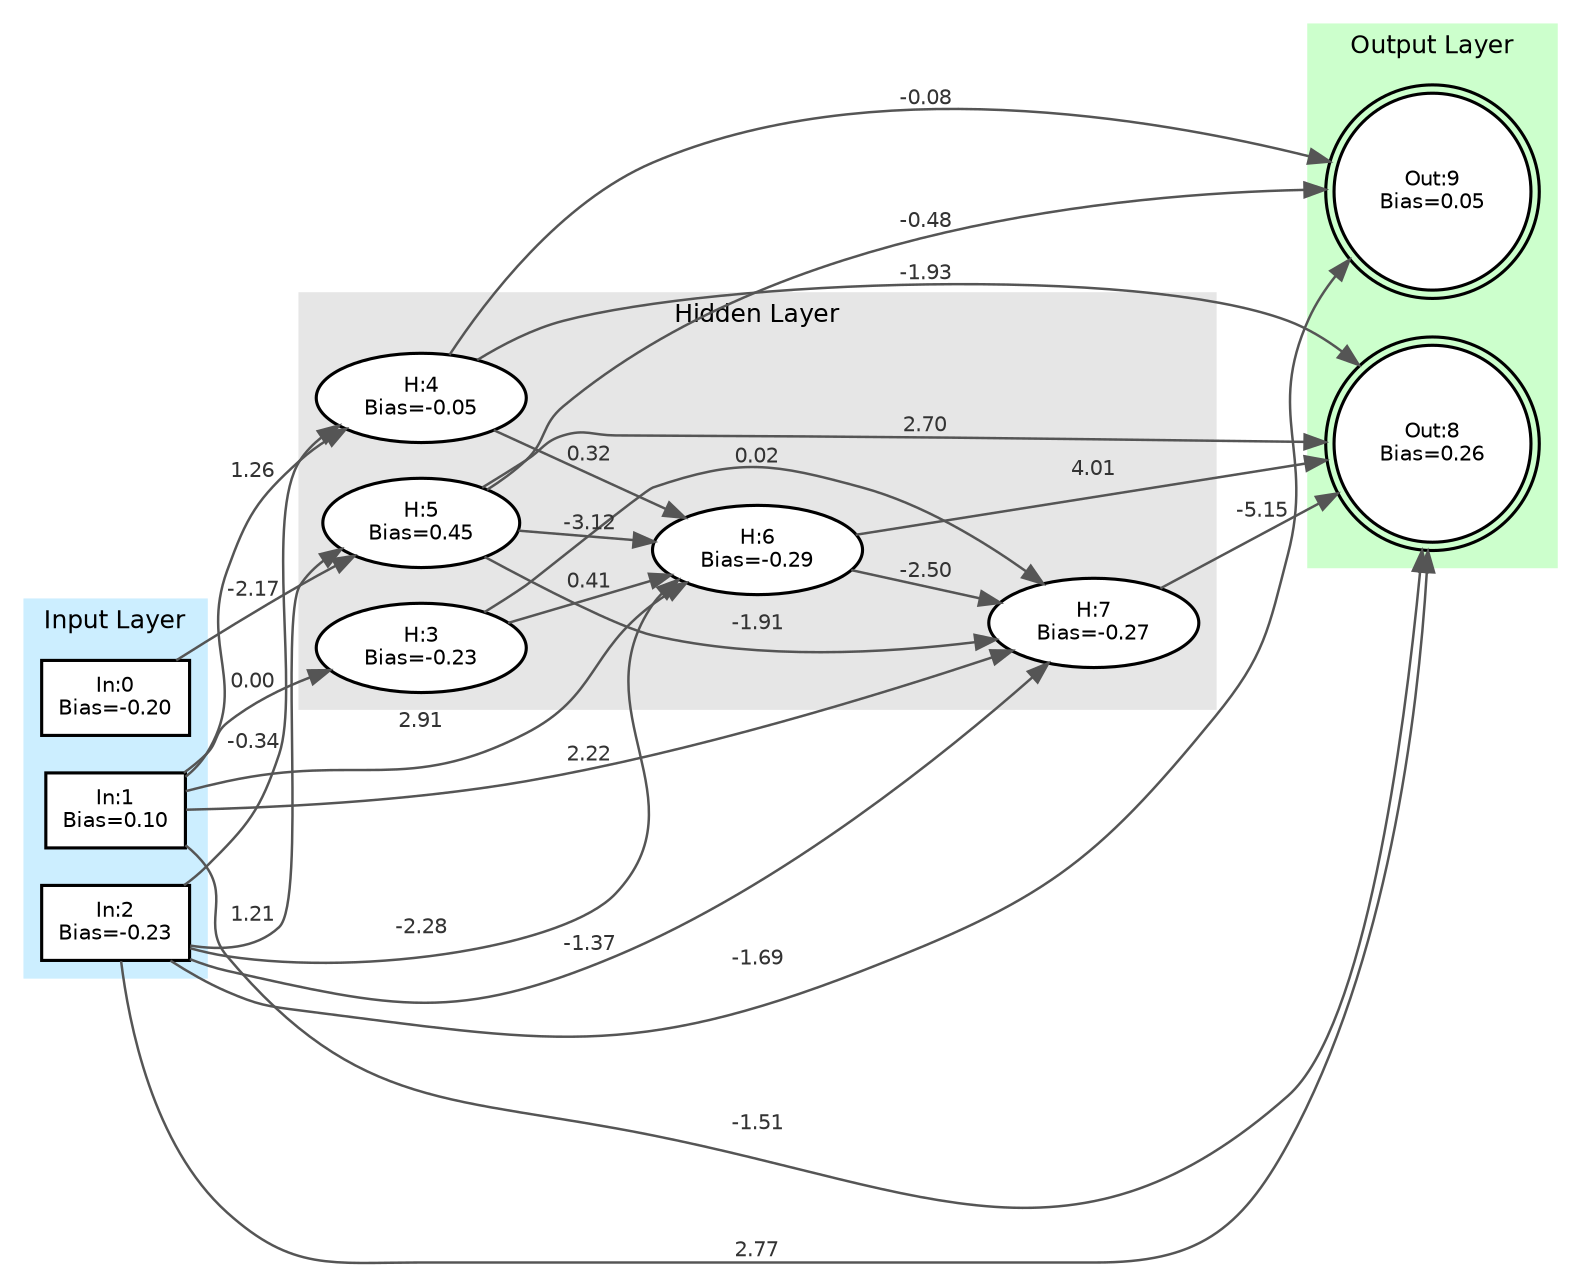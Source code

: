 digraph Minet {
    // Use left-to-right orientation
    rankdir=LR;
    graph [layout=dot, fontname="Helvetica", fontsize=12];
    node [fontname="Helvetica", fontsize=10];
    edge [fontname="Helvetica", fontsize=10];

    subgraph cluster_inputs {
        style=filled;
        color="#cceeff";
        penwidth=1.5;
        label="Input Layer";
        labelloc="top";
        labeljust="center";
        rank=same;
        neuron_0 [shape=box, style=filled, fillcolor=white, penwidth=1.5, label="In:0\nBias=-0.20"];
        neuron_1 [shape=box, style=filled, fillcolor=white, penwidth=1.5, label="In:1\nBias=0.10"];
        neuron_2 [shape=box, style=filled, fillcolor=white, penwidth=1.5, label="In:2\nBias=-0.23"];
    }

    subgraph cluster_hidden {
        style=filled;
        color="#e6e6e6";
        penwidth=1.5;
        label="Hidden Layer";
        labelloc="top";
        labeljust="center";
        neuron_3 [shape=ellipse, style=filled, fillcolor=white, penwidth=1.5, label="H:3\nBias=-0.23"];
        neuron_4 [shape=ellipse, style=filled, fillcolor=white, penwidth=1.5, label="H:4\nBias=-0.05"];
        neuron_5 [shape=ellipse, style=filled, fillcolor=white, penwidth=1.5, label="H:5\nBias=0.45"];
        neuron_6 [shape=ellipse, style=filled, fillcolor=white, penwidth=1.5, label="H:6\nBias=-0.29"];
        neuron_7 [shape=ellipse, style=filled, fillcolor=white, penwidth=1.5, label="H:7\nBias=-0.27"];
    }

    subgraph cluster_outputs {
        style=filled;
        color="#ccffcc";
        penwidth=1.5;
        label="Output Layer";
        labelloc="top";
        labeljust="center";
        rank=same;
        neuron_8 [shape=doublecircle, style=filled, fillcolor=white, penwidth=1.5, label="Out:8\nBias=0.26"];
        neuron_9 [shape=doublecircle, style=filled, fillcolor=white, penwidth=1.5, label="Out:9\nBias=0.05"];
    }

    // Edges
    edge [color="#555555", penwidth=1.2];
    neuron_0 -> neuron_5 [label="-2.17", fontcolor="#333333"];
    neuron_1 -> neuron_6 [label="2.91", fontcolor="#333333"];
    neuron_1 -> neuron_4 [label="1.26", fontcolor="#333333"];
    neuron_1 -> neuron_7 [label="2.22", fontcolor="#333333"];
    neuron_1 -> neuron_8 [label="-1.51", fontcolor="#333333"];
    neuron_1 -> neuron_3 [label="0.00", fontcolor="#333333"];
    neuron_2 -> neuron_6 [label="-2.28", fontcolor="#333333"];
    neuron_2 -> neuron_5 [label="1.21", fontcolor="#333333"];
    neuron_2 -> neuron_8 [label="2.77", fontcolor="#333333"];
    neuron_2 -> neuron_7 [label="-1.37", fontcolor="#333333"];
    neuron_2 -> neuron_9 [label="-1.69", fontcolor="#333333"];
    neuron_2 -> neuron_4 [label="-0.34", fontcolor="#333333"];
    neuron_3 -> neuron_6 [label="0.41", fontcolor="#333333"];
    neuron_3 -> neuron_7 [label="0.02", fontcolor="#333333"];
    neuron_4 -> neuron_8 [label="-1.93", fontcolor="#333333"];
    neuron_4 -> neuron_6 [label="0.32", fontcolor="#333333"];
    neuron_4 -> neuron_9 [label="-0.08", fontcolor="#333333"];
    neuron_5 -> neuron_7 [label="-1.91", fontcolor="#333333"];
    neuron_5 -> neuron_6 [label="-3.12", fontcolor="#333333"];
    neuron_5 -> neuron_8 [label="2.70", fontcolor="#333333"];
    neuron_5 -> neuron_9 [label="-0.48", fontcolor="#333333"];
    neuron_6 -> neuron_8 [label="4.01", fontcolor="#333333"];
    neuron_6 -> neuron_7 [label="-2.50", fontcolor="#333333"];
    neuron_7 -> neuron_8 [label="-5.15", fontcolor="#333333"];
}
